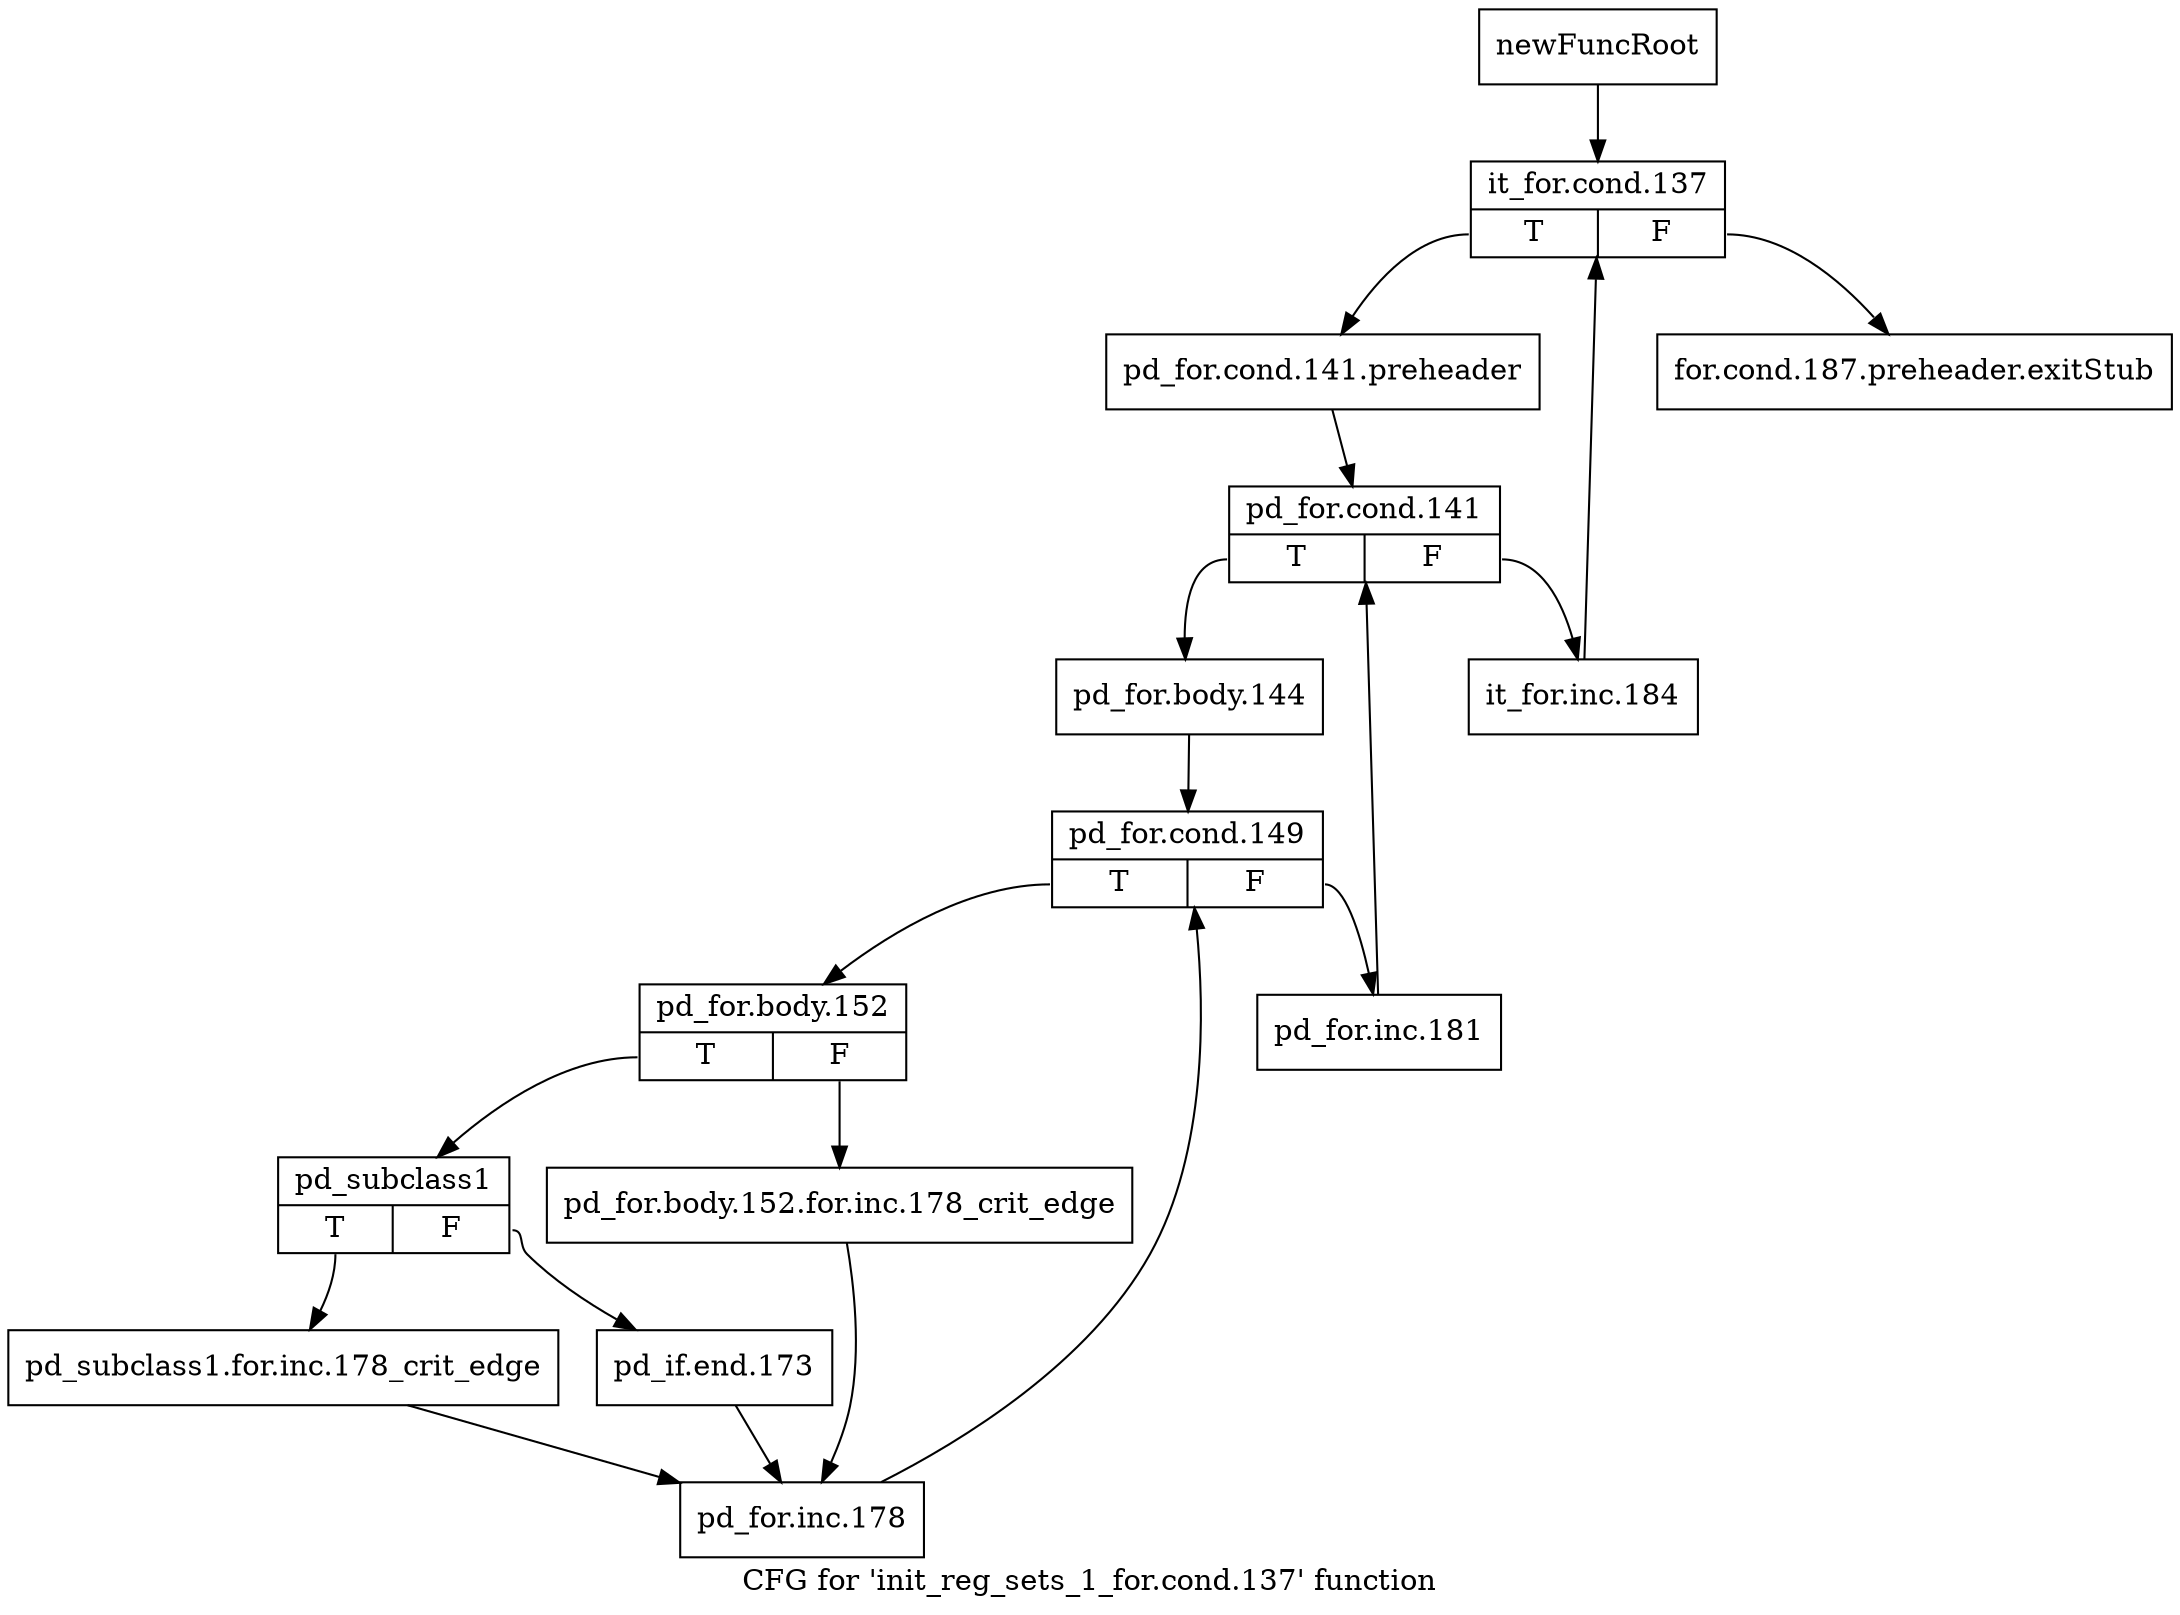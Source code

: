 digraph "CFG for 'init_reg_sets_1_for.cond.137' function" {
	label="CFG for 'init_reg_sets_1_for.cond.137' function";

	Node0xb99ca10 [shape=record,label="{newFuncRoot}"];
	Node0xb99ca10 -> Node0xb99cab0;
	Node0xb99ca60 [shape=record,label="{for.cond.187.preheader.exitStub}"];
	Node0xb99cab0 [shape=record,label="{it_for.cond.137|{<s0>T|<s1>F}}"];
	Node0xb99cab0:s0 -> Node0xb99cb00;
	Node0xb99cab0:s1 -> Node0xb99ca60;
	Node0xb99cb00 [shape=record,label="{pd_for.cond.141.preheader}"];
	Node0xb99cb00 -> Node0xb99cb50;
	Node0xb99cb50 [shape=record,label="{pd_for.cond.141|{<s0>T|<s1>F}}"];
	Node0xb99cb50:s0 -> Node0xb99cbf0;
	Node0xb99cb50:s1 -> Node0xb99cba0;
	Node0xb99cba0 [shape=record,label="{it_for.inc.184}"];
	Node0xb99cba0 -> Node0xb99cab0;
	Node0xb99cbf0 [shape=record,label="{pd_for.body.144}"];
	Node0xb99cbf0 -> Node0xb99cc40;
	Node0xb99cc40 [shape=record,label="{pd_for.cond.149|{<s0>T|<s1>F}}"];
	Node0xb99cc40:s0 -> Node0xb99cce0;
	Node0xb99cc40:s1 -> Node0xb99cc90;
	Node0xb99cc90 [shape=record,label="{pd_for.inc.181}"];
	Node0xb99cc90 -> Node0xb99cb50;
	Node0xb99cce0 [shape=record,label="{pd_for.body.152|{<s0>T|<s1>F}}"];
	Node0xb99cce0:s0 -> Node0xb99cd80;
	Node0xb99cce0:s1 -> Node0xb99cd30;
	Node0xb99cd30 [shape=record,label="{pd_for.body.152.for.inc.178_crit_edge}"];
	Node0xb99cd30 -> Node0xb99ce70;
	Node0xb99cd80 [shape=record,label="{pd_subclass1|{<s0>T|<s1>F}}"];
	Node0xb99cd80:s0 -> Node0xb99ce20;
	Node0xb99cd80:s1 -> Node0xb99cdd0;
	Node0xb99cdd0 [shape=record,label="{pd_if.end.173}"];
	Node0xb99cdd0 -> Node0xb99ce70;
	Node0xb99ce20 [shape=record,label="{pd_subclass1.for.inc.178_crit_edge}"];
	Node0xb99ce20 -> Node0xb99ce70;
	Node0xb99ce70 [shape=record,label="{pd_for.inc.178}"];
	Node0xb99ce70 -> Node0xb99cc40;
}
